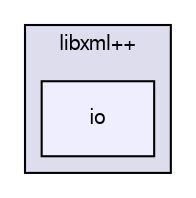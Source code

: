 digraph G {
  bgcolor=transparent;
  compound=true
  node [ fontsize=10, fontname="FreeSans"];
  edge [ labelfontsize=9, labelfontname="FreeSans"];
  subgraph clusterdir_a4373c9e91f3e115d3a39f26f605666b {
    graph [ bgcolor="#ddddee", pencolor="black", label="libxml++" fontname="FreeSans", fontsize=10, URL="dir_a4373c9e91f3e115d3a39f26f605666b.html"]
  dir_1f114efeafac78cc7d6decae9b9d2cff [shape=box, label="io", style="filled", fillcolor="#eeeeff", pencolor="black", URL="dir_1f114efeafac78cc7d6decae9b9d2cff.html"];
  }
}
